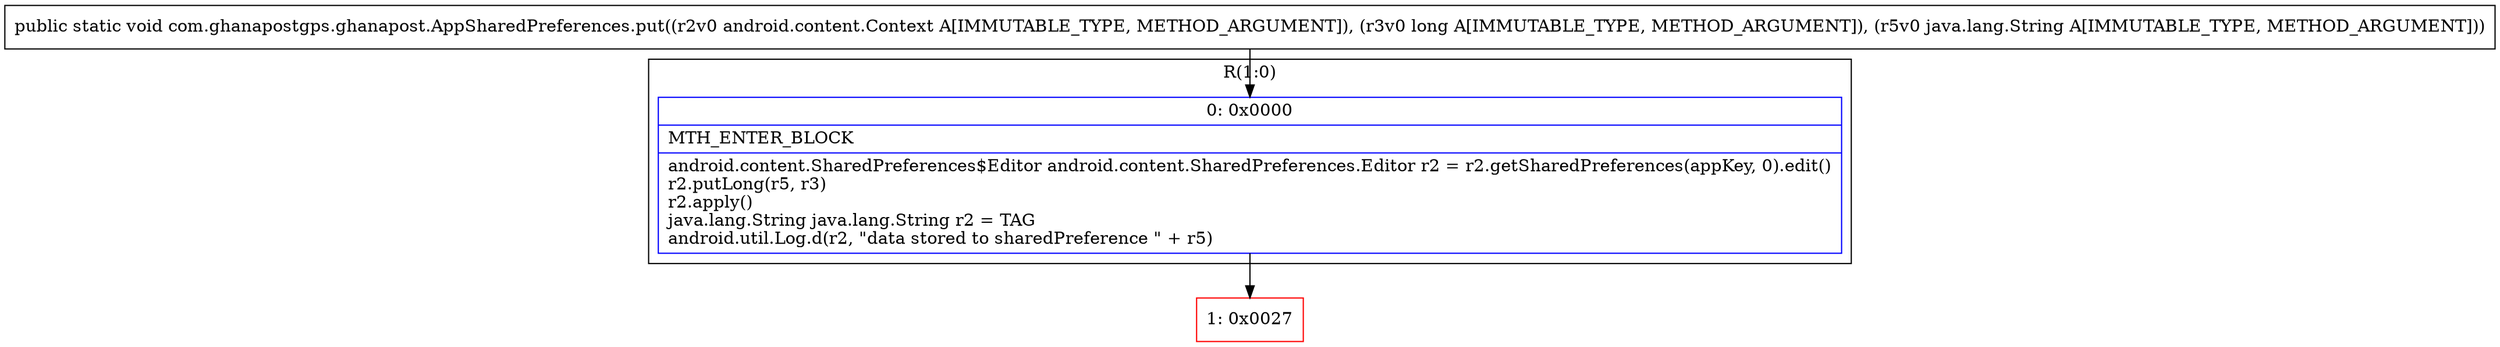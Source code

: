 digraph "CFG forcom.ghanapostgps.ghanapost.AppSharedPreferences.put(Landroid\/content\/Context;JLjava\/lang\/String;)V" {
subgraph cluster_Region_2147368167 {
label = "R(1:0)";
node [shape=record,color=blue];
Node_0 [shape=record,label="{0\:\ 0x0000|MTH_ENTER_BLOCK\l|android.content.SharedPreferences$Editor android.content.SharedPreferences.Editor r2 = r2.getSharedPreferences(appKey, 0).edit()\lr2.putLong(r5, r3)\lr2.apply()\ljava.lang.String java.lang.String r2 = TAG\landroid.util.Log.d(r2, \"data stored to sharedPreference \" + r5)\l}"];
}
Node_1 [shape=record,color=red,label="{1\:\ 0x0027}"];
MethodNode[shape=record,label="{public static void com.ghanapostgps.ghanapost.AppSharedPreferences.put((r2v0 android.content.Context A[IMMUTABLE_TYPE, METHOD_ARGUMENT]), (r3v0 long A[IMMUTABLE_TYPE, METHOD_ARGUMENT]), (r5v0 java.lang.String A[IMMUTABLE_TYPE, METHOD_ARGUMENT])) }"];
MethodNode -> Node_0;
Node_0 -> Node_1;
}


